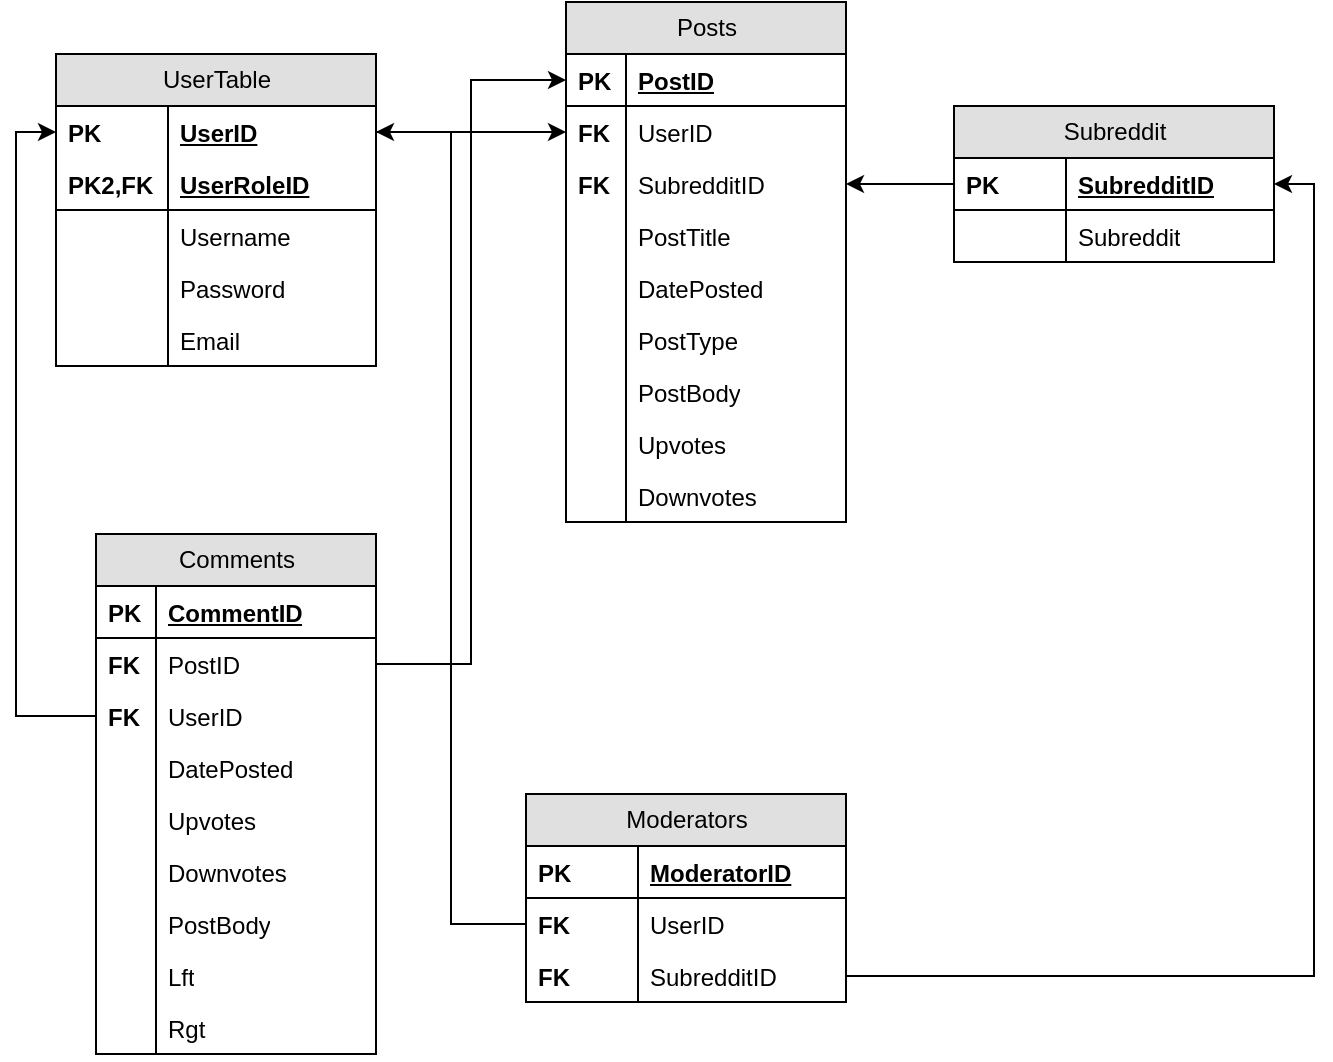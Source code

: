 <mxfile version="10.7.5" type="github"><diagram id="0" name="Page-1"><mxGraphModel dx="1394" dy="796" grid="0" gridSize="10" guides="1" tooltips="1" connect="1" arrows="1" fold="1" page="1" pageScale="1" pageWidth="826" pageHeight="1169" math="0" shadow="0"><root><mxCell id="0"/><mxCell id="1" parent="0"/><mxCell id="2" value="Comments" style="swimlane;html=1;fontStyle=0;childLayout=stackLayout;horizontal=1;startSize=26;fillColor=#e0e0e0;horizontalStack=0;resizeParent=1;resizeLast=0;collapsible=1;marginBottom=0;swimlaneFillColor=#ffffff;" parent="1" vertex="1"><mxGeometry x="163" y="331" width="140" height="260" as="geometry"/></mxCell><mxCell id="6" value="CommentID" style="shape=partialRectangle;top=0;left=0;right=0;bottom=1;html=1;align=left;verticalAlign=top;fillColor=none;spacingLeft=34;spacingRight=4;whiteSpace=wrap;overflow=hidden;rotatable=0;points=[[0,0.5],[1,0.5]];portConstraint=eastwest;dropTarget=0;fontStyle=5" parent="2" vertex="1"><mxGeometry y="26" width="140" height="26" as="geometry"/></mxCell><mxCell id="7" value="PK" style="shape=partialRectangle;top=0;left=0;bottom=0;html=1;fillColor=none;align=left;verticalAlign=top;spacingLeft=4;spacingRight=4;whiteSpace=wrap;overflow=hidden;rotatable=0;points=[];portConstraint=eastwest;part=1;fontStyle=1" parent="6" vertex="1" connectable="0"><mxGeometry width="30" height="26" as="geometry"/></mxCell><mxCell id="10" value="PostID" style="shape=partialRectangle;top=0;left=0;right=0;bottom=0;html=1;align=left;verticalAlign=top;fillColor=none;spacingLeft=34;spacingRight=4;whiteSpace=wrap;overflow=hidden;rotatable=0;points=[[0,0.5],[1,0.5]];portConstraint=eastwest;dropTarget=0;" parent="2" vertex="1"><mxGeometry y="52" width="140" height="26" as="geometry"/></mxCell><mxCell id="11" value="&lt;b&gt;FK&lt;/b&gt;" style="shape=partialRectangle;top=0;left=0;bottom=0;html=1;fillColor=none;align=left;verticalAlign=top;spacingLeft=4;spacingRight=4;whiteSpace=wrap;overflow=hidden;rotatable=0;points=[];portConstraint=eastwest;part=1;" parent="10" vertex="1" connectable="0"><mxGeometry width="30" height="26" as="geometry"/></mxCell><mxCell id="14" value="UserID" style="shape=partialRectangle;top=0;left=0;right=0;bottom=0;html=1;align=left;verticalAlign=top;fillColor=none;spacingLeft=34;spacingRight=4;whiteSpace=wrap;overflow=hidden;rotatable=0;points=[[0,0.5],[1,0.5]];portConstraint=eastwest;dropTarget=0;" parent="2" vertex="1"><mxGeometry y="78" width="140" height="26" as="geometry"/></mxCell><mxCell id="15" value="&lt;b&gt;FK&lt;/b&gt;" style="shape=partialRectangle;top=0;left=0;bottom=0;html=1;fillColor=none;align=left;verticalAlign=top;spacingLeft=4;spacingRight=4;whiteSpace=wrap;overflow=hidden;rotatable=0;points=[];portConstraint=eastwest;part=1;" parent="14" vertex="1" connectable="0"><mxGeometry width="30" height="26" as="geometry"/></mxCell><mxCell id="etrD8sYDgKmkD4eSwxEB-50" value="DatePosted" style="shape=partialRectangle;top=0;left=0;right=0;bottom=0;html=1;align=left;verticalAlign=top;fillColor=none;spacingLeft=34;spacingRight=4;whiteSpace=wrap;overflow=hidden;rotatable=0;points=[[0,0.5],[1,0.5]];portConstraint=eastwest;dropTarget=0;" parent="2" vertex="1"><mxGeometry y="104" width="140" height="26" as="geometry"/></mxCell><mxCell id="etrD8sYDgKmkD4eSwxEB-51" value="" style="shape=partialRectangle;top=0;left=0;bottom=0;html=1;fillColor=none;align=left;verticalAlign=top;spacingLeft=4;spacingRight=4;whiteSpace=wrap;overflow=hidden;rotatable=0;points=[];portConstraint=eastwest;part=1;" parent="etrD8sYDgKmkD4eSwxEB-50" vertex="1" connectable="0"><mxGeometry width="30" height="26" as="geometry"/></mxCell><mxCell id="etrD8sYDgKmkD4eSwxEB-52" value="Upvotes" style="shape=partialRectangle;top=0;left=0;right=0;bottom=0;html=1;align=left;verticalAlign=top;fillColor=none;spacingLeft=34;spacingRight=4;whiteSpace=wrap;overflow=hidden;rotatable=0;points=[[0,0.5],[1,0.5]];portConstraint=eastwest;dropTarget=0;" parent="2" vertex="1"><mxGeometry y="130" width="140" height="26" as="geometry"/></mxCell><mxCell id="etrD8sYDgKmkD4eSwxEB-53" value="" style="shape=partialRectangle;top=0;left=0;bottom=0;html=1;fillColor=none;align=left;verticalAlign=top;spacingLeft=4;spacingRight=4;whiteSpace=wrap;overflow=hidden;rotatable=0;points=[];portConstraint=eastwest;part=1;" parent="etrD8sYDgKmkD4eSwxEB-52" vertex="1" connectable="0"><mxGeometry width="30" height="26" as="geometry"/></mxCell><mxCell id="etrD8sYDgKmkD4eSwxEB-56" value="Downvotes" style="shape=partialRectangle;top=0;left=0;right=0;bottom=0;html=1;align=left;verticalAlign=top;fillColor=none;spacingLeft=34;spacingRight=4;whiteSpace=wrap;overflow=hidden;rotatable=0;points=[[0,0.5],[1,0.5]];portConstraint=eastwest;dropTarget=0;" parent="2" vertex="1"><mxGeometry y="156" width="140" height="26" as="geometry"/></mxCell><mxCell id="etrD8sYDgKmkD4eSwxEB-57" value="" style="shape=partialRectangle;top=0;left=0;bottom=0;html=1;fillColor=none;align=left;verticalAlign=top;spacingLeft=4;spacingRight=4;whiteSpace=wrap;overflow=hidden;rotatable=0;points=[];portConstraint=eastwest;part=1;" parent="etrD8sYDgKmkD4eSwxEB-56" vertex="1" connectable="0"><mxGeometry width="30" height="26" as="geometry"/></mxCell><mxCell id="etrD8sYDgKmkD4eSwxEB-54" value="PostBody" style="shape=partialRectangle;top=0;left=0;right=0;bottom=0;html=1;align=left;verticalAlign=top;fillColor=none;spacingLeft=34;spacingRight=4;whiteSpace=wrap;overflow=hidden;rotatable=0;points=[[0,0.5],[1,0.5]];portConstraint=eastwest;dropTarget=0;" parent="2" vertex="1"><mxGeometry y="182" width="140" height="26" as="geometry"/></mxCell><mxCell id="etrD8sYDgKmkD4eSwxEB-55" value="" style="shape=partialRectangle;top=0;left=0;bottom=0;html=1;fillColor=none;align=left;verticalAlign=top;spacingLeft=4;spacingRight=4;whiteSpace=wrap;overflow=hidden;rotatable=0;points=[];portConstraint=eastwest;part=1;" parent="etrD8sYDgKmkD4eSwxEB-54" vertex="1" connectable="0"><mxGeometry width="30" height="26" as="geometry"/></mxCell><mxCell id="etrD8sYDgKmkD4eSwxEB-62" value="Lft" style="shape=partialRectangle;top=0;left=0;right=0;bottom=0;html=1;align=left;verticalAlign=top;fillColor=none;spacingLeft=34;spacingRight=4;whiteSpace=wrap;overflow=hidden;rotatable=0;points=[[0,0.5],[1,0.5]];portConstraint=eastwest;dropTarget=0;" parent="2" vertex="1"><mxGeometry y="208" width="140" height="26" as="geometry"/></mxCell><mxCell id="etrD8sYDgKmkD4eSwxEB-63" value="" style="shape=partialRectangle;top=0;left=0;bottom=0;html=1;fillColor=none;align=left;verticalAlign=top;spacingLeft=4;spacingRight=4;whiteSpace=wrap;overflow=hidden;rotatable=0;points=[];portConstraint=eastwest;part=1;" parent="etrD8sYDgKmkD4eSwxEB-62" vertex="1" connectable="0"><mxGeometry width="30" height="26" as="geometry"/></mxCell><mxCell id="12" value="Rgt" style="shape=partialRectangle;top=0;left=0;right=0;bottom=0;html=1;align=left;verticalAlign=top;fillColor=none;spacingLeft=34;spacingRight=4;whiteSpace=wrap;overflow=hidden;rotatable=0;points=[[0,0.5],[1,0.5]];portConstraint=eastwest;dropTarget=0;" parent="2" vertex="1"><mxGeometry y="234" width="140" height="26" as="geometry"/></mxCell><mxCell id="13" value="" style="shape=partialRectangle;top=0;left=0;bottom=0;html=1;fillColor=none;align=left;verticalAlign=top;spacingLeft=4;spacingRight=4;whiteSpace=wrap;overflow=hidden;rotatable=0;points=[];portConstraint=eastwest;part=1;" parent="12" vertex="1" connectable="0"><mxGeometry width="30" height="26" as="geometry"/></mxCell><mxCell id="16" value="UserTable" style="swimlane;html=1;fontStyle=0;childLayout=stackLayout;horizontal=1;startSize=26;fillColor=#e0e0e0;horizontalStack=0;resizeParent=1;resizeLast=0;collapsible=1;marginBottom=0;swimlaneFillColor=#ffffff;" parent="1" vertex="1"><mxGeometry x="143" y="91" width="160" height="156" as="geometry"/></mxCell><mxCell id="34" value="UserID" style="shape=partialRectangle;top=0;left=0;right=0;bottom=0;html=1;align=left;verticalAlign=top;fillColor=none;spacingLeft=60;spacingRight=4;whiteSpace=wrap;overflow=hidden;rotatable=0;points=[[0,0.5],[1,0.5]];portConstraint=eastwest;dropTarget=0;fontStyle=5" parent="16" vertex="1"><mxGeometry y="26" width="160" height="26" as="geometry"/></mxCell><mxCell id="35" value="PK" style="shape=partialRectangle;top=0;left=0;bottom=0;html=1;fillColor=none;align=left;verticalAlign=top;spacingLeft=4;spacingRight=4;whiteSpace=wrap;overflow=hidden;rotatable=0;points=[];portConstraint=eastwest;part=1;fontStyle=1" parent="34" vertex="1" connectable="0"><mxGeometry width="56" height="26" as="geometry"/></mxCell><mxCell id="17" value="UserRoleID" style="shape=partialRectangle;top=0;left=0;right=0;bottom=1;html=1;align=left;verticalAlign=top;fillColor=none;spacingLeft=60;spacingRight=4;whiteSpace=wrap;overflow=hidden;rotatable=0;points=[[0,0.5],[1,0.5]];portConstraint=eastwest;dropTarget=0;fontStyle=5" parent="16" vertex="1"><mxGeometry y="52" width="160" height="26" as="geometry"/></mxCell><mxCell id="18" value="PK2,FK" style="shape=partialRectangle;top=0;left=0;bottom=0;html=1;fillColor=none;align=left;verticalAlign=top;spacingLeft=4;spacingRight=4;whiteSpace=wrap;overflow=hidden;rotatable=0;points=[];portConstraint=eastwest;part=1;fontStyle=1" parent="17" vertex="1" connectable="0"><mxGeometry width="56" height="26" as="geometry"/></mxCell><mxCell id="19" value="Username" style="shape=partialRectangle;top=0;left=0;right=0;bottom=0;html=1;align=left;verticalAlign=top;fillColor=none;spacingLeft=60;spacingRight=4;whiteSpace=wrap;overflow=hidden;rotatable=0;points=[[0,0.5],[1,0.5]];portConstraint=eastwest;dropTarget=0;" parent="16" vertex="1"><mxGeometry y="78" width="160" height="26" as="geometry"/></mxCell><mxCell id="20" value="" style="shape=partialRectangle;top=0;left=0;bottom=0;html=1;fillColor=none;align=left;verticalAlign=top;spacingLeft=4;spacingRight=4;whiteSpace=wrap;overflow=hidden;rotatable=0;points=[];portConstraint=eastwest;part=1;" parent="19" vertex="1" connectable="0"><mxGeometry width="56" height="26" as="geometry"/></mxCell><mxCell id="21" value="Password" style="shape=partialRectangle;top=0;left=0;right=0;bottom=0;html=1;align=left;verticalAlign=top;fillColor=none;spacingLeft=60;spacingRight=4;whiteSpace=wrap;overflow=hidden;rotatable=0;points=[[0,0.5],[1,0.5]];portConstraint=eastwest;dropTarget=0;" parent="16" vertex="1"><mxGeometry y="104" width="160" height="26" as="geometry"/></mxCell><mxCell id="22" value="" style="shape=partialRectangle;top=0;left=0;bottom=0;html=1;fillColor=none;align=left;verticalAlign=top;spacingLeft=4;spacingRight=4;whiteSpace=wrap;overflow=hidden;rotatable=0;points=[];portConstraint=eastwest;part=1;" parent="21" vertex="1" connectable="0"><mxGeometry width="56" height="26" as="geometry"/></mxCell><mxCell id="23" value="Email" style="shape=partialRectangle;top=0;left=0;right=0;bottom=0;html=1;align=left;verticalAlign=top;fillColor=none;spacingLeft=60;spacingRight=4;whiteSpace=wrap;overflow=hidden;rotatable=0;points=[[0,0.5],[1,0.5]];portConstraint=eastwest;dropTarget=0;" parent="16" vertex="1"><mxGeometry y="130" width="160" height="26" as="geometry"/></mxCell><mxCell id="24" value="" style="shape=partialRectangle;top=0;left=0;bottom=0;html=1;fillColor=none;align=left;verticalAlign=top;spacingLeft=4;spacingRight=4;whiteSpace=wrap;overflow=hidden;rotatable=0;points=[];portConstraint=eastwest;part=1;" parent="23" vertex="1" connectable="0"><mxGeometry width="56" height="26" as="geometry"/></mxCell><mxCell id="25" value="Posts" style="swimlane;html=1;fontStyle=0;childLayout=stackLayout;horizontal=1;startSize=26;fillColor=#e0e0e0;horizontalStack=0;resizeParent=1;resizeLast=0;collapsible=1;marginBottom=0;swimlaneFillColor=#ffffff;" parent="1" vertex="1"><mxGeometry x="398" y="65" width="140" height="260" as="geometry"/></mxCell><mxCell id="26" value="PostID" style="shape=partialRectangle;top=0;left=0;right=0;bottom=1;html=1;align=left;verticalAlign=top;fillColor=none;spacingLeft=34;spacingRight=4;whiteSpace=wrap;overflow=hidden;rotatable=0;points=[[0,0.5],[1,0.5]];portConstraint=eastwest;dropTarget=0;fontStyle=5" parent="25" vertex="1"><mxGeometry y="26" width="140" height="26" as="geometry"/></mxCell><mxCell id="27" value="PK" style="shape=partialRectangle;top=0;left=0;bottom=0;html=1;fillColor=none;align=left;verticalAlign=top;spacingLeft=4;spacingRight=4;whiteSpace=wrap;overflow=hidden;rotatable=0;points=[];portConstraint=eastwest;part=1;fontStyle=1" parent="26" vertex="1" connectable="0"><mxGeometry width="30" height="26" as="geometry"/></mxCell><mxCell id="30" value="UserID" style="shape=partialRectangle;top=0;left=0;right=0;bottom=0;html=1;align=left;verticalAlign=top;fillColor=none;spacingLeft=34;spacingRight=4;whiteSpace=wrap;overflow=hidden;rotatable=0;points=[[0,0.5],[1,0.5]];portConstraint=eastwest;dropTarget=0;" parent="25" vertex="1"><mxGeometry y="52" width="140" height="26" as="geometry"/></mxCell><mxCell id="31" value="&lt;b&gt;FK&lt;/b&gt;" style="shape=partialRectangle;top=0;left=0;bottom=0;html=1;fillColor=none;align=left;verticalAlign=top;spacingLeft=4;spacingRight=4;whiteSpace=wrap;overflow=hidden;rotatable=0;points=[];portConstraint=eastwest;part=1;" parent="30" vertex="1" connectable="0"><mxGeometry width="30" height="26" as="geometry"/></mxCell><mxCell id="5SVgLW_-DTO9I2HTg0hi-38" value="SubredditID" style="shape=partialRectangle;top=0;left=0;right=0;bottom=0;html=1;align=left;verticalAlign=top;fillColor=none;spacingLeft=34;spacingRight=4;whiteSpace=wrap;overflow=hidden;rotatable=0;points=[[0,0.5],[1,0.5]];portConstraint=eastwest;dropTarget=0;" vertex="1" parent="25"><mxGeometry y="78" width="140" height="26" as="geometry"/></mxCell><mxCell id="5SVgLW_-DTO9I2HTg0hi-39" value="&lt;b&gt;FK&lt;/b&gt;" style="shape=partialRectangle;top=0;left=0;bottom=0;html=1;fillColor=none;align=left;verticalAlign=top;spacingLeft=4;spacingRight=4;whiteSpace=wrap;overflow=hidden;rotatable=0;points=[];portConstraint=eastwest;part=1;" vertex="1" connectable="0" parent="5SVgLW_-DTO9I2HTg0hi-38"><mxGeometry width="30" height="26" as="geometry"/></mxCell><mxCell id="28" value="PostTitle" style="shape=partialRectangle;top=0;left=0;right=0;bottom=0;html=1;align=left;verticalAlign=top;fillColor=none;spacingLeft=34;spacingRight=4;whiteSpace=wrap;overflow=hidden;rotatable=0;points=[[0,0.5],[1,0.5]];portConstraint=eastwest;dropTarget=0;" parent="25" vertex="1"><mxGeometry y="104" width="140" height="26" as="geometry"/></mxCell><mxCell id="29" value="" style="shape=partialRectangle;top=0;left=0;bottom=0;html=1;fillColor=none;align=left;verticalAlign=top;spacingLeft=4;spacingRight=4;whiteSpace=wrap;overflow=hidden;rotatable=0;points=[];portConstraint=eastwest;part=1;" parent="28" vertex="1" connectable="0"><mxGeometry width="30" height="26" as="geometry"/></mxCell><mxCell id="32" value="DatePosted" style="shape=partialRectangle;top=0;left=0;right=0;bottom=0;html=1;align=left;verticalAlign=top;fillColor=none;spacingLeft=34;spacingRight=4;whiteSpace=wrap;overflow=hidden;rotatable=0;points=[[0,0.5],[1,0.5]];portConstraint=eastwest;dropTarget=0;" parent="25" vertex="1"><mxGeometry y="130" width="140" height="26" as="geometry"/></mxCell><mxCell id="33" value="" style="shape=partialRectangle;top=0;left=0;bottom=0;html=1;fillColor=none;align=left;verticalAlign=top;spacingLeft=4;spacingRight=4;whiteSpace=wrap;overflow=hidden;rotatable=0;points=[];portConstraint=eastwest;part=1;" parent="32" vertex="1" connectable="0"><mxGeometry width="30" height="26" as="geometry"/></mxCell><mxCell id="etrD8sYDgKmkD4eSwxEB-41" value="PostType" style="shape=partialRectangle;top=0;left=0;right=0;bottom=0;html=1;align=left;verticalAlign=top;fillColor=none;spacingLeft=34;spacingRight=4;whiteSpace=wrap;overflow=hidden;rotatable=0;points=[[0,0.5],[1,0.5]];portConstraint=eastwest;dropTarget=0;" parent="25" vertex="1"><mxGeometry y="156" width="140" height="26" as="geometry"/></mxCell><mxCell id="etrD8sYDgKmkD4eSwxEB-42" value="" style="shape=partialRectangle;top=0;left=0;bottom=0;html=1;fillColor=none;align=left;verticalAlign=top;spacingLeft=4;spacingRight=4;whiteSpace=wrap;overflow=hidden;rotatable=0;points=[];portConstraint=eastwest;part=1;" parent="etrD8sYDgKmkD4eSwxEB-41" vertex="1" connectable="0"><mxGeometry width="30" height="26" as="geometry"/></mxCell><mxCell id="etrD8sYDgKmkD4eSwxEB-39" value="PostBody" style="shape=partialRectangle;top=0;left=0;right=0;bottom=0;html=1;align=left;verticalAlign=top;fillColor=none;spacingLeft=34;spacingRight=4;whiteSpace=wrap;overflow=hidden;rotatable=0;points=[[0,0.5],[1,0.5]];portConstraint=eastwest;dropTarget=0;" parent="25" vertex="1"><mxGeometry y="182" width="140" height="26" as="geometry"/></mxCell><mxCell id="etrD8sYDgKmkD4eSwxEB-40" value="" style="shape=partialRectangle;top=0;left=0;bottom=0;html=1;fillColor=none;align=left;verticalAlign=top;spacingLeft=4;spacingRight=4;whiteSpace=wrap;overflow=hidden;rotatable=0;points=[];portConstraint=eastwest;part=1;" parent="etrD8sYDgKmkD4eSwxEB-39" vertex="1" connectable="0"><mxGeometry width="30" height="26" as="geometry"/></mxCell><mxCell id="etrD8sYDgKmkD4eSwxEB-45" value="Upvotes" style="shape=partialRectangle;top=0;left=0;right=0;bottom=0;html=1;align=left;verticalAlign=top;fillColor=none;spacingLeft=34;spacingRight=4;whiteSpace=wrap;overflow=hidden;rotatable=0;points=[[0,0.5],[1,0.5]];portConstraint=eastwest;dropTarget=0;" parent="25" vertex="1"><mxGeometry y="208" width="140" height="26" as="geometry"/></mxCell><mxCell id="etrD8sYDgKmkD4eSwxEB-46" value="" style="shape=partialRectangle;top=0;left=0;bottom=0;html=1;fillColor=none;align=left;verticalAlign=top;spacingLeft=4;spacingRight=4;whiteSpace=wrap;overflow=hidden;rotatable=0;points=[];portConstraint=eastwest;part=1;" parent="etrD8sYDgKmkD4eSwxEB-45" vertex="1" connectable="0"><mxGeometry width="30" height="26" as="geometry"/></mxCell><mxCell id="etrD8sYDgKmkD4eSwxEB-47" value="Downvotes" style="shape=partialRectangle;top=0;left=0;right=0;bottom=0;html=1;align=left;verticalAlign=top;fillColor=none;spacingLeft=34;spacingRight=4;whiteSpace=wrap;overflow=hidden;rotatable=0;points=[[0,0.5],[1,0.5]];portConstraint=eastwest;dropTarget=0;" parent="25" vertex="1"><mxGeometry y="234" width="140" height="26" as="geometry"/></mxCell><mxCell id="etrD8sYDgKmkD4eSwxEB-48" value="" style="shape=partialRectangle;top=0;left=0;bottom=0;html=1;fillColor=none;align=left;verticalAlign=top;spacingLeft=4;spacingRight=4;whiteSpace=wrap;overflow=hidden;rotatable=0;points=[];portConstraint=eastwest;part=1;" parent="etrD8sYDgKmkD4eSwxEB-47" vertex="1" connectable="0"><mxGeometry width="30" height="26" as="geometry"/></mxCell><mxCell id="5SVgLW_-DTO9I2HTg0hi-66" value="" style="edgeStyle=orthogonalEdgeStyle;rounded=0;orthogonalLoop=1;jettySize=auto;html=1;" edge="1" parent="1" source="5SVgLW_-DTO9I2HTg0hi-40" target="5SVgLW_-DTO9I2HTg0hi-38"><mxGeometry relative="1" as="geometry"/></mxCell><mxCell id="5SVgLW_-DTO9I2HTg0hi-40" value="Subreddit" style="swimlane;html=1;fontStyle=0;childLayout=stackLayout;horizontal=1;startSize=26;fillColor=#e0e0e0;horizontalStack=0;resizeParent=1;resizeLast=0;collapsible=1;marginBottom=0;swimlaneFillColor=#ffffff;" vertex="1" parent="1"><mxGeometry x="592" y="117" width="160" height="78" as="geometry"/></mxCell><mxCell id="5SVgLW_-DTO9I2HTg0hi-43" value="SubredditID" style="shape=partialRectangle;top=0;left=0;right=0;bottom=1;html=1;align=left;verticalAlign=top;fillColor=none;spacingLeft=60;spacingRight=4;whiteSpace=wrap;overflow=hidden;rotatable=0;points=[[0,0.5],[1,0.5]];portConstraint=eastwest;dropTarget=0;fontStyle=5" vertex="1" parent="5SVgLW_-DTO9I2HTg0hi-40"><mxGeometry y="26" width="160" height="26" as="geometry"/></mxCell><mxCell id="5SVgLW_-DTO9I2HTg0hi-44" value="PK" style="shape=partialRectangle;top=0;left=0;bottom=0;html=1;fillColor=none;align=left;verticalAlign=top;spacingLeft=4;spacingRight=4;whiteSpace=wrap;overflow=hidden;rotatable=0;points=[];portConstraint=eastwest;part=1;fontStyle=1" vertex="1" connectable="0" parent="5SVgLW_-DTO9I2HTg0hi-43"><mxGeometry width="56" height="26" as="geometry"/></mxCell><mxCell id="5SVgLW_-DTO9I2HTg0hi-41" value="Subreddit" style="shape=partialRectangle;top=0;left=0;right=0;bottom=0;html=1;align=left;verticalAlign=top;fillColor=none;spacingLeft=60;spacingRight=4;whiteSpace=wrap;overflow=hidden;rotatable=0;points=[[0,0.5],[1,0.5]];portConstraint=eastwest;dropTarget=0;fontStyle=0" vertex="1" parent="5SVgLW_-DTO9I2HTg0hi-40"><mxGeometry y="52" width="160" height="26" as="geometry"/></mxCell><mxCell id="5SVgLW_-DTO9I2HTg0hi-42" value="" style="shape=partialRectangle;top=0;left=0;bottom=0;html=1;fillColor=none;align=left;verticalAlign=top;spacingLeft=4;spacingRight=4;whiteSpace=wrap;overflow=hidden;rotatable=0;points=[];portConstraint=eastwest;part=1;fontStyle=1" vertex="1" connectable="0" parent="5SVgLW_-DTO9I2HTg0hi-41"><mxGeometry width="56" height="26" as="geometry"/></mxCell><mxCell id="5SVgLW_-DTO9I2HTg0hi-67" style="edgeStyle=orthogonalEdgeStyle;rounded=0;orthogonalLoop=1;jettySize=auto;html=1;exitX=1;exitY=0.5;exitDx=0;exitDy=0;entryX=0;entryY=0.5;entryDx=0;entryDy=0;" edge="1" parent="1" source="34" target="30"><mxGeometry relative="1" as="geometry"/></mxCell><mxCell id="5SVgLW_-DTO9I2HTg0hi-68" style="edgeStyle=orthogonalEdgeStyle;rounded=0;orthogonalLoop=1;jettySize=auto;html=1;exitX=0;exitY=0.5;exitDx=0;exitDy=0;entryX=0;entryY=0.5;entryDx=0;entryDy=0;" edge="1" parent="1" source="14" target="34"><mxGeometry relative="1" as="geometry"/></mxCell><mxCell id="5SVgLW_-DTO9I2HTg0hi-69" style="edgeStyle=orthogonalEdgeStyle;rounded=0;orthogonalLoop=1;jettySize=auto;html=1;entryX=0;entryY=0.5;entryDx=0;entryDy=0;" edge="1" parent="1" source="10" target="26"><mxGeometry relative="1" as="geometry"/></mxCell><mxCell id="5SVgLW_-DTO9I2HTg0hi-70" value="Moderators" style="swimlane;html=1;fontStyle=0;childLayout=stackLayout;horizontal=1;startSize=26;fillColor=#e0e0e0;horizontalStack=0;resizeParent=1;resizeLast=0;collapsible=1;marginBottom=0;swimlaneFillColor=#ffffff;" vertex="1" parent="1"><mxGeometry x="378" y="461" width="160" height="104" as="geometry"/></mxCell><mxCell id="5SVgLW_-DTO9I2HTg0hi-71" value="ModeratorID" style="shape=partialRectangle;top=0;left=0;right=0;bottom=1;html=1;align=left;verticalAlign=top;fillColor=none;spacingLeft=60;spacingRight=4;whiteSpace=wrap;overflow=hidden;rotatable=0;points=[[0,0.5],[1,0.5]];portConstraint=eastwest;dropTarget=0;fontStyle=5" vertex="1" parent="5SVgLW_-DTO9I2HTg0hi-70"><mxGeometry y="26" width="160" height="26" as="geometry"/></mxCell><mxCell id="5SVgLW_-DTO9I2HTg0hi-72" value="PK" style="shape=partialRectangle;top=0;left=0;bottom=0;html=1;fillColor=none;align=left;verticalAlign=top;spacingLeft=4;spacingRight=4;whiteSpace=wrap;overflow=hidden;rotatable=0;points=[];portConstraint=eastwest;part=1;fontStyle=1" vertex="1" connectable="0" parent="5SVgLW_-DTO9I2HTg0hi-71"><mxGeometry width="56" height="26" as="geometry"/></mxCell><mxCell id="5SVgLW_-DTO9I2HTg0hi-73" value="UserID" style="shape=partialRectangle;top=0;left=0;right=0;bottom=0;html=1;align=left;verticalAlign=top;fillColor=none;spacingLeft=60;spacingRight=4;whiteSpace=wrap;overflow=hidden;rotatable=0;points=[[0,0.5],[1,0.5]];portConstraint=eastwest;dropTarget=0;fontStyle=0" vertex="1" parent="5SVgLW_-DTO9I2HTg0hi-70"><mxGeometry y="52" width="160" height="26" as="geometry"/></mxCell><mxCell id="5SVgLW_-DTO9I2HTg0hi-74" value="FK" style="shape=partialRectangle;top=0;left=0;bottom=0;html=1;fillColor=none;align=left;verticalAlign=top;spacingLeft=4;spacingRight=4;whiteSpace=wrap;overflow=hidden;rotatable=0;points=[];portConstraint=eastwest;part=1;fontStyle=1" vertex="1" connectable="0" parent="5SVgLW_-DTO9I2HTg0hi-73"><mxGeometry width="56" height="26" as="geometry"/></mxCell><mxCell id="5SVgLW_-DTO9I2HTg0hi-75" value="SubredditID" style="shape=partialRectangle;top=0;left=0;right=0;bottom=0;html=1;align=left;verticalAlign=top;fillColor=none;spacingLeft=60;spacingRight=4;whiteSpace=wrap;overflow=hidden;rotatable=0;points=[[0,0.5],[1,0.5]];portConstraint=eastwest;dropTarget=0;fontStyle=0" vertex="1" parent="5SVgLW_-DTO9I2HTg0hi-70"><mxGeometry y="78" width="160" height="26" as="geometry"/></mxCell><mxCell id="5SVgLW_-DTO9I2HTg0hi-76" value="FK" style="shape=partialRectangle;top=0;left=0;bottom=0;html=1;fillColor=none;align=left;verticalAlign=top;spacingLeft=4;spacingRight=4;whiteSpace=wrap;overflow=hidden;rotatable=0;points=[];portConstraint=eastwest;part=1;fontStyle=1" vertex="1" connectable="0" parent="5SVgLW_-DTO9I2HTg0hi-75"><mxGeometry width="56" height="26" as="geometry"/></mxCell><mxCell id="5SVgLW_-DTO9I2HTg0hi-77" style="edgeStyle=orthogonalEdgeStyle;rounded=0;orthogonalLoop=1;jettySize=auto;html=1;exitX=0;exitY=0.5;exitDx=0;exitDy=0;" edge="1" parent="1" source="5SVgLW_-DTO9I2HTg0hi-73" target="34"><mxGeometry relative="1" as="geometry"/></mxCell><mxCell id="5SVgLW_-DTO9I2HTg0hi-79" style="edgeStyle=orthogonalEdgeStyle;rounded=0;orthogonalLoop=1;jettySize=auto;html=1;exitX=1;exitY=0.5;exitDx=0;exitDy=0;entryX=1;entryY=0.5;entryDx=0;entryDy=0;" edge="1" parent="1" source="5SVgLW_-DTO9I2HTg0hi-75" target="5SVgLW_-DTO9I2HTg0hi-43"><mxGeometry relative="1" as="geometry"/></mxCell></root></mxGraphModel></diagram></mxfile>
